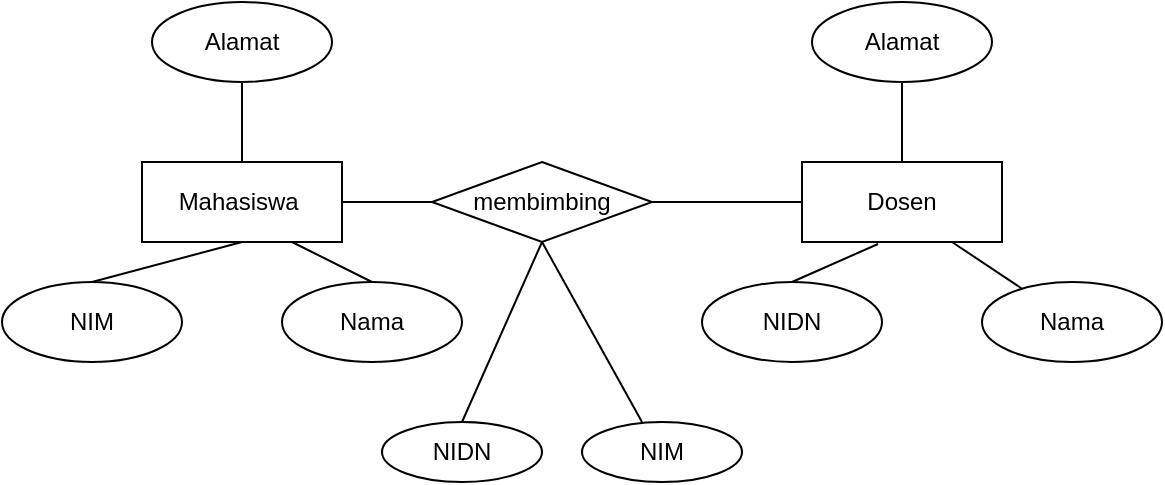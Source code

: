 <mxfile version="14.4.3" type="device"><diagram id="GSdKsfZXTvRBx_O2q6vk" name="Page-1"><mxGraphModel dx="852" dy="494" grid="1" gridSize="10" guides="1" tooltips="1" connect="1" arrows="1" fold="1" page="1" pageScale="1" pageWidth="850" pageHeight="1100" math="0" shadow="0"><root><mxCell id="0"/><mxCell id="1" parent="0"/><mxCell id="MWmU_WVCxlrhyX3JHkLv-1" value="Mahasiswa&amp;nbsp;" style="rounded=0;whiteSpace=wrap;html=1;" parent="1" vertex="1"><mxGeometry x="150" y="460" width="100" height="40" as="geometry"/></mxCell><mxCell id="MWmU_WVCxlrhyX3JHkLv-2" value="Dosen" style="rounded=0;whiteSpace=wrap;html=1;" parent="1" vertex="1"><mxGeometry x="480" y="460" width="100" height="40" as="geometry"/></mxCell><mxCell id="MWmU_WVCxlrhyX3JHkLv-3" value="membimbing" style="rhombus;whiteSpace=wrap;html=1;" parent="1" vertex="1"><mxGeometry x="295" y="460" width="110" height="40" as="geometry"/></mxCell><mxCell id="MWmU_WVCxlrhyX3JHkLv-4" value="NIM" style="ellipse;whiteSpace=wrap;html=1;" parent="1" vertex="1"><mxGeometry x="80" y="520" width="90" height="40" as="geometry"/></mxCell><mxCell id="MWmU_WVCxlrhyX3JHkLv-5" value="Nama" style="ellipse;whiteSpace=wrap;html=1;" parent="1" vertex="1"><mxGeometry x="220" y="520" width="90" height="40" as="geometry"/></mxCell><mxCell id="MWmU_WVCxlrhyX3JHkLv-6" value="NIDN" style="ellipse;whiteSpace=wrap;html=1;" parent="1" vertex="1"><mxGeometry x="430" y="520" width="90" height="40" as="geometry"/></mxCell><mxCell id="MWmU_WVCxlrhyX3JHkLv-7" value="Nama" style="ellipse;whiteSpace=wrap;html=1;" parent="1" vertex="1"><mxGeometry x="570" y="520" width="90" height="40" as="geometry"/></mxCell><mxCell id="MWmU_WVCxlrhyX3JHkLv-8" value="" style="endArrow=none;html=1;entryX=0;entryY=0.5;entryDx=0;entryDy=0;exitX=1;exitY=0.5;exitDx=0;exitDy=0;" parent="1" source="MWmU_WVCxlrhyX3JHkLv-1" target="MWmU_WVCxlrhyX3JHkLv-3" edge="1"><mxGeometry width="50" height="50" relative="1" as="geometry"><mxPoint x="350" y="400" as="sourcePoint"/><mxPoint x="400" y="350" as="targetPoint"/></mxGeometry></mxCell><mxCell id="MWmU_WVCxlrhyX3JHkLv-9" value="" style="endArrow=none;html=1;exitX=0;exitY=0.5;exitDx=0;exitDy=0;entryX=1;entryY=0.5;entryDx=0;entryDy=0;" parent="1" source="MWmU_WVCxlrhyX3JHkLv-2" target="MWmU_WVCxlrhyX3JHkLv-3" edge="1"><mxGeometry width="50" height="50" relative="1" as="geometry"><mxPoint x="250" y="340" as="sourcePoint"/><mxPoint x="414" y="330" as="targetPoint"/></mxGeometry></mxCell><mxCell id="MWmU_WVCxlrhyX3JHkLv-10" value="" style="endArrow=none;html=1;entryX=0.5;entryY=1;entryDx=0;entryDy=0;exitX=0.5;exitY=0;exitDx=0;exitDy=0;" parent="1" source="MWmU_WVCxlrhyX3JHkLv-4" target="MWmU_WVCxlrhyX3JHkLv-1" edge="1"><mxGeometry width="50" height="50" relative="1" as="geometry"><mxPoint x="350" y="400" as="sourcePoint"/><mxPoint x="400" y="350" as="targetPoint"/></mxGeometry></mxCell><mxCell id="MWmU_WVCxlrhyX3JHkLv-11" value="" style="endArrow=none;html=1;entryX=0.75;entryY=1;entryDx=0;entryDy=0;exitX=0.5;exitY=0;exitDx=0;exitDy=0;" parent="1" source="MWmU_WVCxlrhyX3JHkLv-5" target="MWmU_WVCxlrhyX3JHkLv-1" edge="1"><mxGeometry width="50" height="50" relative="1" as="geometry"><mxPoint x="350" y="400" as="sourcePoint"/><mxPoint x="400" y="350" as="targetPoint"/></mxGeometry></mxCell><mxCell id="MWmU_WVCxlrhyX3JHkLv-12" value="" style="endArrow=none;html=1;entryX=0.38;entryY=1.025;entryDx=0;entryDy=0;entryPerimeter=0;exitX=0.5;exitY=0;exitDx=0;exitDy=0;" parent="1" source="MWmU_WVCxlrhyX3JHkLv-6" target="MWmU_WVCxlrhyX3JHkLv-2" edge="1"><mxGeometry width="50" height="50" relative="1" as="geometry"><mxPoint x="350" y="400" as="sourcePoint"/><mxPoint x="400" y="350" as="targetPoint"/></mxGeometry></mxCell><mxCell id="MWmU_WVCxlrhyX3JHkLv-13" value="" style="endArrow=none;html=1;entryX=0.75;entryY=1;entryDx=0;entryDy=0;" parent="1" source="MWmU_WVCxlrhyX3JHkLv-7" target="MWmU_WVCxlrhyX3JHkLv-2" edge="1"><mxGeometry width="50" height="50" relative="1" as="geometry"><mxPoint x="350" y="400" as="sourcePoint"/><mxPoint x="400" y="350" as="targetPoint"/></mxGeometry></mxCell><mxCell id="MWmU_WVCxlrhyX3JHkLv-18" value="Alamat" style="ellipse;whiteSpace=wrap;html=1;" parent="1" vertex="1"><mxGeometry x="155" y="380" width="90" height="40" as="geometry"/></mxCell><mxCell id="MWmU_WVCxlrhyX3JHkLv-19" value="Alamat" style="ellipse;whiteSpace=wrap;html=1;" parent="1" vertex="1"><mxGeometry x="485" y="380" width="90" height="40" as="geometry"/></mxCell><mxCell id="MWmU_WVCxlrhyX3JHkLv-22" value="" style="endArrow=none;html=1;entryX=0.5;entryY=0;entryDx=0;entryDy=0;exitX=0.5;exitY=1;exitDx=0;exitDy=0;" parent="1" source="MWmU_WVCxlrhyX3JHkLv-18" target="MWmU_WVCxlrhyX3JHkLv-1" edge="1"><mxGeometry width="50" height="50" relative="1" as="geometry"><mxPoint x="350" y="500" as="sourcePoint"/><mxPoint x="400" y="450" as="targetPoint"/></mxGeometry></mxCell><mxCell id="MWmU_WVCxlrhyX3JHkLv-23" value="" style="endArrow=none;html=1;entryX=0.5;entryY=0;entryDx=0;entryDy=0;" parent="1" source="MWmU_WVCxlrhyX3JHkLv-19" target="MWmU_WVCxlrhyX3JHkLv-2" edge="1"><mxGeometry width="50" height="50" relative="1" as="geometry"><mxPoint x="350" y="500" as="sourcePoint"/><mxPoint x="400" y="450" as="targetPoint"/></mxGeometry></mxCell><mxCell id="6SogI_m1H4cs-NKjccu9-1" value="NIDN" style="ellipse;whiteSpace=wrap;html=1;" vertex="1" parent="1"><mxGeometry x="270" y="590" width="80" height="30" as="geometry"/></mxCell><mxCell id="6SogI_m1H4cs-NKjccu9-2" value="NIM" style="ellipse;whiteSpace=wrap;html=1;" vertex="1" parent="1"><mxGeometry x="370" y="590" width="80" height="30" as="geometry"/></mxCell><mxCell id="6SogI_m1H4cs-NKjccu9-3" value="" style="endArrow=none;html=1;entryX=0.5;entryY=1;entryDx=0;entryDy=0;" edge="1" parent="1" target="MWmU_WVCxlrhyX3JHkLv-3"><mxGeometry width="50" height="50" relative="1" as="geometry"><mxPoint x="400" y="590" as="sourcePoint"/><mxPoint x="450" y="540" as="targetPoint"/></mxGeometry></mxCell><mxCell id="6SogI_m1H4cs-NKjccu9-4" value="" style="endArrow=none;html=1;exitX=0.5;exitY=0;exitDx=0;exitDy=0;" edge="1" parent="1" source="6SogI_m1H4cs-NKjccu9-1"><mxGeometry width="50" height="50" relative="1" as="geometry"><mxPoint x="400" y="590" as="sourcePoint"/><mxPoint x="350" y="500" as="targetPoint"/></mxGeometry></mxCell></root></mxGraphModel></diagram></mxfile>